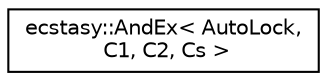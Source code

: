 digraph "Graphical Class Hierarchy"
{
 // LATEX_PDF_SIZE
  edge [fontname="Helvetica",fontsize="10",labelfontname="Helvetica",labelfontsize="10"];
  node [fontname="Helvetica",fontsize="10",shape=record];
  rankdir="LR";
  Node0 [label="ecstasy::AndEx\< AutoLock,\l C1, C2, Cs \>",height=0.2,width=0.4,color="black", fillcolor="white", style="filled",URL="$structecstasy_1_1_and_ex.html",tooltip="Placeholder for ecstasy::query::modifier::And."];
}
